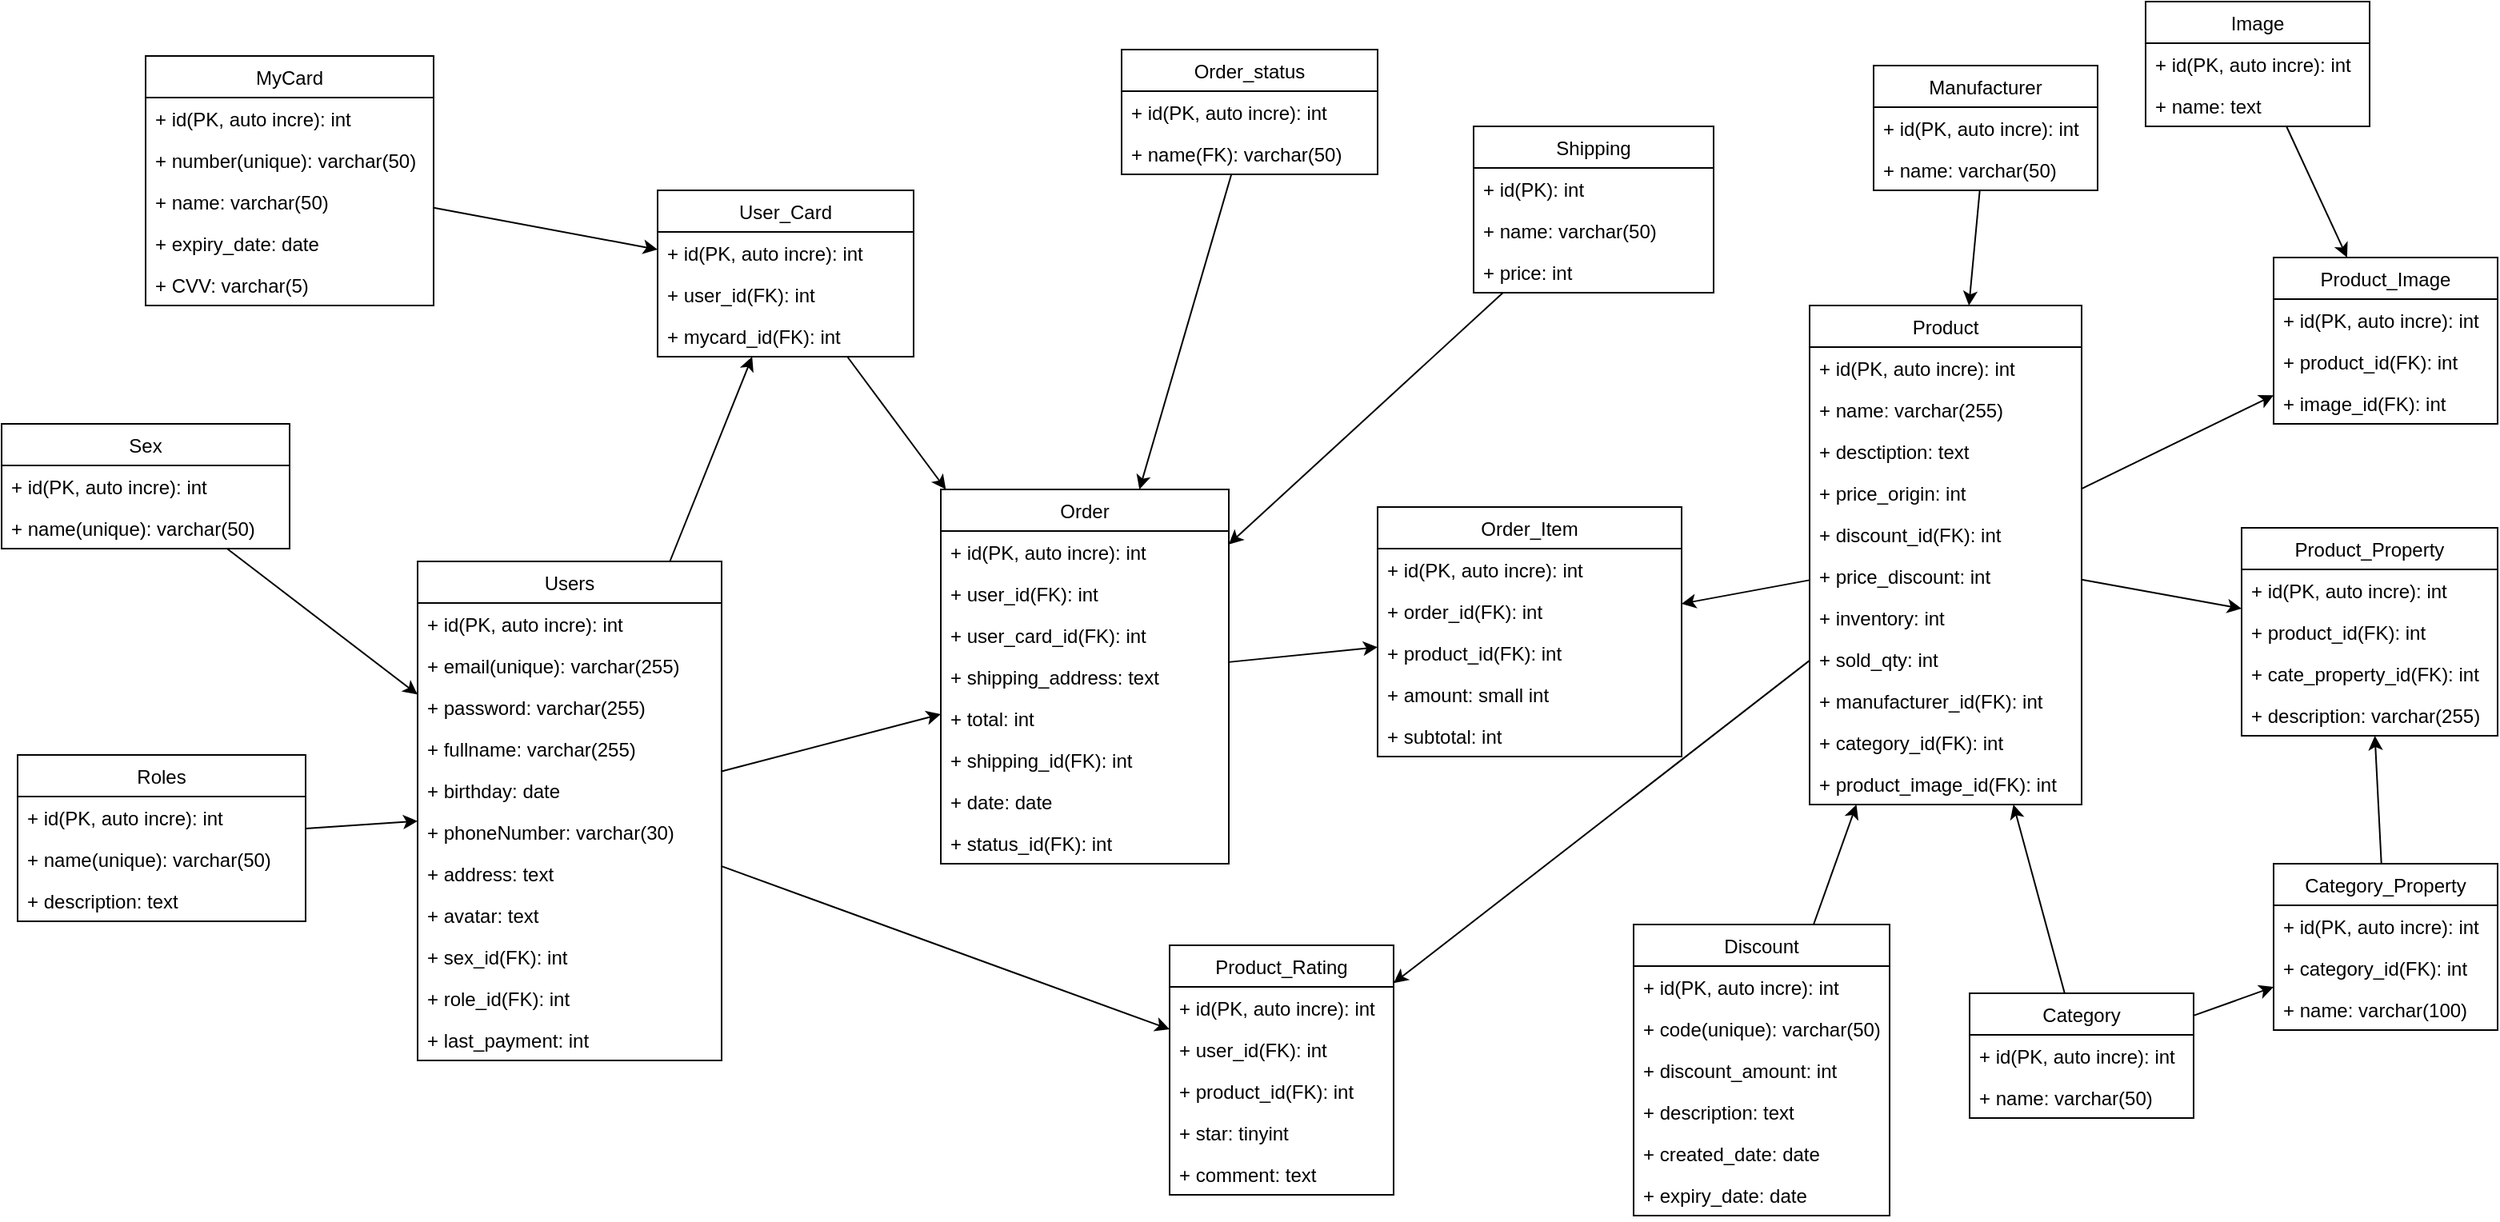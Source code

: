 <mxfile version="20.3.0" type="device"><diagram id="pCCXOSY00g3fwWu3y9kj" name="Page-1"><mxGraphModel dx="1662" dy="857" grid="1" gridSize="10" guides="1" tooltips="1" connect="1" arrows="1" fold="1" page="1" pageScale="1" pageWidth="1654" pageHeight="1169" math="0" shadow="0"><root><mxCell id="0"/><mxCell id="1" parent="0"/><mxCell id="ByuE5IIOljSIj743Fonj-1" value="Users" style="swimlane;fontStyle=0;childLayout=stackLayout;horizontal=1;startSize=26;fillColor=none;horizontalStack=0;resizeParent=1;resizeParentMax=0;resizeLast=0;collapsible=1;marginBottom=0;" parent="1" vertex="1"><mxGeometry x="320" y="360" width="190" height="312" as="geometry"/></mxCell><mxCell id="ByuE5IIOljSIj743Fonj-2" value="+ id(PK, auto incre): int" style="text;strokeColor=none;fillColor=none;align=left;verticalAlign=top;spacingLeft=4;spacingRight=4;overflow=hidden;rotatable=0;points=[[0,0.5],[1,0.5]];portConstraint=eastwest;" parent="ByuE5IIOljSIj743Fonj-1" vertex="1"><mxGeometry y="26" width="190" height="26" as="geometry"/></mxCell><mxCell id="ByuE5IIOljSIj743Fonj-3" value="+ email(unique): varchar(255)" style="text;strokeColor=none;fillColor=none;align=left;verticalAlign=top;spacingLeft=4;spacingRight=4;overflow=hidden;rotatable=0;points=[[0,0.5],[1,0.5]];portConstraint=eastwest;" parent="ByuE5IIOljSIj743Fonj-1" vertex="1"><mxGeometry y="52" width="190" height="26" as="geometry"/></mxCell><mxCell id="ByuE5IIOljSIj743Fonj-4" value="+ password: varchar(255)" style="text;strokeColor=none;fillColor=none;align=left;verticalAlign=top;spacingLeft=4;spacingRight=4;overflow=hidden;rotatable=0;points=[[0,0.5],[1,0.5]];portConstraint=eastwest;" parent="ByuE5IIOljSIj743Fonj-1" vertex="1"><mxGeometry y="78" width="190" height="26" as="geometry"/></mxCell><mxCell id="ByuE5IIOljSIj743Fonj-5" value="+ fullname: varchar(255)" style="text;strokeColor=none;fillColor=none;align=left;verticalAlign=top;spacingLeft=4;spacingRight=4;overflow=hidden;rotatable=0;points=[[0,0.5],[1,0.5]];portConstraint=eastwest;" parent="ByuE5IIOljSIj743Fonj-1" vertex="1"><mxGeometry y="104" width="190" height="26" as="geometry"/></mxCell><mxCell id="ByuE5IIOljSIj743Fonj-9" value="+ birthday: date" style="text;strokeColor=none;fillColor=none;align=left;verticalAlign=top;spacingLeft=4;spacingRight=4;overflow=hidden;rotatable=0;points=[[0,0.5],[1,0.5]];portConstraint=eastwest;" parent="ByuE5IIOljSIj743Fonj-1" vertex="1"><mxGeometry y="130" width="190" height="26" as="geometry"/></mxCell><mxCell id="ByuE5IIOljSIj743Fonj-6" value="+ phoneNumber: varchar(30)" style="text;strokeColor=none;fillColor=none;align=left;verticalAlign=top;spacingLeft=4;spacingRight=4;overflow=hidden;rotatable=0;points=[[0,0.5],[1,0.5]];portConstraint=eastwest;" parent="ByuE5IIOljSIj743Fonj-1" vertex="1"><mxGeometry y="156" width="190" height="26" as="geometry"/></mxCell><mxCell id="ByuE5IIOljSIj743Fonj-21" value="+ address: text" style="text;strokeColor=none;fillColor=none;align=left;verticalAlign=top;spacingLeft=4;spacingRight=4;overflow=hidden;rotatable=0;points=[[0,0.5],[1,0.5]];portConstraint=eastwest;" parent="ByuE5IIOljSIj743Fonj-1" vertex="1"><mxGeometry y="182" width="190" height="26" as="geometry"/></mxCell><mxCell id="WHbIZeG-tZngDObk2_3S-6" value="+ avatar: text" style="text;strokeColor=none;fillColor=none;align=left;verticalAlign=top;spacingLeft=4;spacingRight=4;overflow=hidden;rotatable=0;points=[[0,0.5],[1,0.5]];portConstraint=eastwest;" parent="ByuE5IIOljSIj743Fonj-1" vertex="1"><mxGeometry y="208" width="190" height="26" as="geometry"/></mxCell><mxCell id="ByuE5IIOljSIj743Fonj-7" value="+ sex_id(FK): int " style="text;strokeColor=none;fillColor=none;align=left;verticalAlign=top;spacingLeft=4;spacingRight=4;overflow=hidden;rotatable=0;points=[[0,0.5],[1,0.5]];portConstraint=eastwest;" parent="ByuE5IIOljSIj743Fonj-1" vertex="1"><mxGeometry y="234" width="190" height="26" as="geometry"/></mxCell><mxCell id="ByuE5IIOljSIj743Fonj-42" value="+ role_id(FK): int " style="text;strokeColor=none;fillColor=none;align=left;verticalAlign=top;spacingLeft=4;spacingRight=4;overflow=hidden;rotatable=0;points=[[0,0.5],[1,0.5]];portConstraint=eastwest;" parent="ByuE5IIOljSIj743Fonj-1" vertex="1"><mxGeometry y="260" width="190" height="26" as="geometry"/></mxCell><mxCell id="WHbIZeG-tZngDObk2_3S-40" value="+ last_payment: int " style="text;strokeColor=none;fillColor=none;align=left;verticalAlign=top;spacingLeft=4;spacingRight=4;overflow=hidden;rotatable=0;points=[[0,0.5],[1,0.5]];portConstraint=eastwest;" parent="ByuE5IIOljSIj743Fonj-1" vertex="1"><mxGeometry y="286" width="190" height="26" as="geometry"/></mxCell><mxCell id="ByuE5IIOljSIj743Fonj-10" value="Sex" style="swimlane;fontStyle=0;childLayout=stackLayout;horizontal=1;startSize=26;fillColor=none;horizontalStack=0;resizeParent=1;resizeParentMax=0;resizeLast=0;collapsible=1;marginBottom=0;" parent="1" vertex="1"><mxGeometry x="60" y="274" width="180" height="78" as="geometry"/></mxCell><mxCell id="ByuE5IIOljSIj743Fonj-11" value="+ id(PK, auto incre): int" style="text;strokeColor=none;fillColor=none;align=left;verticalAlign=top;spacingLeft=4;spacingRight=4;overflow=hidden;rotatable=0;points=[[0,0.5],[1,0.5]];portConstraint=eastwest;" parent="ByuE5IIOljSIj743Fonj-10" vertex="1"><mxGeometry y="26" width="180" height="26" as="geometry"/></mxCell><mxCell id="ByuE5IIOljSIj743Fonj-12" value="+ name(unique): varchar(50)" style="text;strokeColor=none;fillColor=none;align=left;verticalAlign=top;spacingLeft=4;spacingRight=4;overflow=hidden;rotatable=0;points=[[0,0.5],[1,0.5]];portConstraint=eastwest;" parent="ByuE5IIOljSIj743Fonj-10" vertex="1"><mxGeometry y="52" width="180" height="26" as="geometry"/></mxCell><mxCell id="ByuE5IIOljSIj743Fonj-27" value="" style="endArrow=classic;html=1;rounded=0;" parent="1" source="ByuE5IIOljSIj743Fonj-10" target="ByuE5IIOljSIj743Fonj-1" edge="1"><mxGeometry width="50" height="50" relative="1" as="geometry"><mxPoint x="621.9" y="95.184" as="sourcePoint"/><mxPoint x="677" y="55.99" as="targetPoint"/></mxGeometry></mxCell><mxCell id="ByuE5IIOljSIj743Fonj-39" value="Roles" style="swimlane;fontStyle=0;childLayout=stackLayout;horizontal=1;startSize=26;fillColor=none;horizontalStack=0;resizeParent=1;resizeParentMax=0;resizeLast=0;collapsible=1;marginBottom=0;" parent="1" vertex="1"><mxGeometry x="70" y="481" width="180" height="104" as="geometry"/></mxCell><mxCell id="ByuE5IIOljSIj743Fonj-40" value="+ id(PK, auto incre): int" style="text;strokeColor=none;fillColor=none;align=left;verticalAlign=top;spacingLeft=4;spacingRight=4;overflow=hidden;rotatable=0;points=[[0,0.5],[1,0.5]];portConstraint=eastwest;" parent="ByuE5IIOljSIj743Fonj-39" vertex="1"><mxGeometry y="26" width="180" height="26" as="geometry"/></mxCell><mxCell id="ByuE5IIOljSIj743Fonj-41" value="+ name(unique): varchar(50)" style="text;strokeColor=none;fillColor=none;align=left;verticalAlign=top;spacingLeft=4;spacingRight=4;overflow=hidden;rotatable=0;points=[[0,0.5],[1,0.5]];portConstraint=eastwest;" parent="ByuE5IIOljSIj743Fonj-39" vertex="1"><mxGeometry y="52" width="180" height="26" as="geometry"/></mxCell><mxCell id="ByuE5IIOljSIj743Fonj-44" value="+ description: text" style="text;strokeColor=none;fillColor=none;align=left;verticalAlign=top;spacingLeft=4;spacingRight=4;overflow=hidden;rotatable=0;points=[[0,0.5],[1,0.5]];portConstraint=eastwest;" parent="ByuE5IIOljSIj743Fonj-39" vertex="1"><mxGeometry y="78" width="180" height="26" as="geometry"/></mxCell><mxCell id="ByuE5IIOljSIj743Fonj-43" value="" style="endArrow=classic;html=1;rounded=0;" parent="1" source="ByuE5IIOljSIj743Fonj-39" target="ByuE5IIOljSIj743Fonj-1" edge="1"><mxGeometry width="50" height="50" relative="1" as="geometry"><mxPoint x="202.34" y="31.7" as="sourcePoint"/><mxPoint x="248.48" y="98.018" as="targetPoint"/></mxGeometry></mxCell><mxCell id="ByuE5IIOljSIj743Fonj-45" value="Product" style="swimlane;fontStyle=0;childLayout=stackLayout;horizontal=1;startSize=26;fillColor=none;horizontalStack=0;resizeParent=1;resizeParentMax=0;resizeLast=0;collapsible=1;marginBottom=0;" parent="1" vertex="1"><mxGeometry x="1190" y="200" width="170" height="312" as="geometry"/></mxCell><mxCell id="ByuE5IIOljSIj743Fonj-46" value="+ id(PK, auto incre): int" style="text;strokeColor=none;fillColor=none;align=left;verticalAlign=top;spacingLeft=4;spacingRight=4;overflow=hidden;rotatable=0;points=[[0,0.5],[1,0.5]];portConstraint=eastwest;" parent="ByuE5IIOljSIj743Fonj-45" vertex="1"><mxGeometry y="26" width="170" height="26" as="geometry"/></mxCell><mxCell id="ByuE5IIOljSIj743Fonj-48" value="+ name: varchar(255)" style="text;strokeColor=none;fillColor=none;align=left;verticalAlign=top;spacingLeft=4;spacingRight=4;overflow=hidden;rotatable=0;points=[[0,0.5],[1,0.5]];portConstraint=eastwest;" parent="ByuE5IIOljSIj743Fonj-45" vertex="1"><mxGeometry y="52" width="170" height="26" as="geometry"/></mxCell><mxCell id="ByuE5IIOljSIj743Fonj-51" value="+ desctiption: text" style="text;strokeColor=none;fillColor=none;align=left;verticalAlign=top;spacingLeft=4;spacingRight=4;overflow=hidden;rotatable=0;points=[[0,0.5],[1,0.5]];portConstraint=eastwest;" parent="ByuE5IIOljSIj743Fonj-45" vertex="1"><mxGeometry y="78" width="170" height="26" as="geometry"/></mxCell><mxCell id="ByuE5IIOljSIj743Fonj-52" value="+ price_origin: int" style="text;strokeColor=none;fillColor=none;align=left;verticalAlign=top;spacingLeft=4;spacingRight=4;overflow=hidden;rotatable=0;points=[[0,0.5],[1,0.5]];portConstraint=eastwest;" parent="ByuE5IIOljSIj743Fonj-45" vertex="1"><mxGeometry y="104" width="170" height="26" as="geometry"/></mxCell><mxCell id="ByuE5IIOljSIj743Fonj-131" value="+ discount_id(FK): int" style="text;strokeColor=none;fillColor=none;align=left;verticalAlign=top;spacingLeft=4;spacingRight=4;overflow=hidden;rotatable=0;points=[[0,0.5],[1,0.5]];portConstraint=eastwest;" parent="ByuE5IIOljSIj743Fonj-45" vertex="1"><mxGeometry y="130" width="170" height="26" as="geometry"/></mxCell><mxCell id="WHbIZeG-tZngDObk2_3S-39" value="+ price_discount: int" style="text;strokeColor=none;fillColor=none;align=left;verticalAlign=top;spacingLeft=4;spacingRight=4;overflow=hidden;rotatable=0;points=[[0,0.5],[1,0.5]];portConstraint=eastwest;" parent="ByuE5IIOljSIj743Fonj-45" vertex="1"><mxGeometry y="156" width="170" height="26" as="geometry"/></mxCell><mxCell id="ByuE5IIOljSIj743Fonj-94" value="+ inventory: int" style="text;strokeColor=none;fillColor=none;align=left;verticalAlign=top;spacingLeft=4;spacingRight=4;overflow=hidden;rotatable=0;points=[[0,0.5],[1,0.5]];portConstraint=eastwest;" parent="ByuE5IIOljSIj743Fonj-45" vertex="1"><mxGeometry y="182" width="170" height="26" as="geometry"/></mxCell><mxCell id="uLathXWh0T-gcdPRuInu-1" value="+ sold_qty: int" style="text;strokeColor=none;fillColor=none;align=left;verticalAlign=top;spacingLeft=4;spacingRight=4;overflow=hidden;rotatable=0;points=[[0,0.5],[1,0.5]];portConstraint=eastwest;" parent="ByuE5IIOljSIj743Fonj-45" vertex="1"><mxGeometry y="208" width="170" height="26" as="geometry"/></mxCell><mxCell id="ByuE5IIOljSIj743Fonj-53" value="+ manufacturer_id(FK): int" style="text;strokeColor=none;fillColor=none;align=left;verticalAlign=top;spacingLeft=4;spacingRight=4;overflow=hidden;rotatable=0;points=[[0,0.5],[1,0.5]];portConstraint=eastwest;" parent="ByuE5IIOljSIj743Fonj-45" vertex="1"><mxGeometry y="234" width="170" height="26" as="geometry"/></mxCell><mxCell id="ByuE5IIOljSIj743Fonj-73" value="+ category_id(FK): int" style="text;strokeColor=none;fillColor=none;align=left;verticalAlign=top;spacingLeft=4;spacingRight=4;overflow=hidden;rotatable=0;points=[[0,0.5],[1,0.5]];portConstraint=eastwest;" parent="ByuE5IIOljSIj743Fonj-45" vertex="1"><mxGeometry y="260" width="170" height="26" as="geometry"/></mxCell><mxCell id="ByuE5IIOljSIj743Fonj-54" value="+ product_image_id(FK): int" style="text;strokeColor=none;fillColor=none;align=left;verticalAlign=top;spacingLeft=4;spacingRight=4;overflow=hidden;rotatable=0;points=[[0,0.5],[1,0.5]];portConstraint=eastwest;" parent="ByuE5IIOljSIj743Fonj-45" vertex="1"><mxGeometry y="286" width="170" height="26" as="geometry"/></mxCell><mxCell id="ByuE5IIOljSIj743Fonj-55" value="Manufacturer" style="swimlane;fontStyle=0;childLayout=stackLayout;horizontal=1;startSize=26;fillColor=none;horizontalStack=0;resizeParent=1;resizeParentMax=0;resizeLast=0;collapsible=1;marginBottom=0;" parent="1" vertex="1"><mxGeometry x="1230" y="50" width="140" height="78" as="geometry"/></mxCell><mxCell id="ByuE5IIOljSIj743Fonj-56" value="+ id(PK, auto incre): int" style="text;strokeColor=none;fillColor=none;align=left;verticalAlign=top;spacingLeft=4;spacingRight=4;overflow=hidden;rotatable=0;points=[[0,0.5],[1,0.5]];portConstraint=eastwest;" parent="ByuE5IIOljSIj743Fonj-55" vertex="1"><mxGeometry y="26" width="140" height="26" as="geometry"/></mxCell><mxCell id="ByuE5IIOljSIj743Fonj-57" value="+ name: varchar(50)" style="text;strokeColor=none;fillColor=none;align=left;verticalAlign=top;spacingLeft=4;spacingRight=4;overflow=hidden;rotatable=0;points=[[0,0.5],[1,0.5]];portConstraint=eastwest;" parent="ByuE5IIOljSIj743Fonj-55" vertex="1"><mxGeometry y="52" width="140" height="26" as="geometry"/></mxCell><mxCell id="ByuE5IIOljSIj743Fonj-61" value="" style="endArrow=classic;html=1;rounded=0;" parent="1" source="ByuE5IIOljSIj743Fonj-55" target="ByuE5IIOljSIj743Fonj-45" edge="1"><mxGeometry width="50" height="50" relative="1" as="geometry"><mxPoint x="201.62" y="148.616" as="sourcePoint"/><mxPoint x="250" y="164.942" as="targetPoint"/></mxGeometry></mxCell><mxCell id="ByuE5IIOljSIj743Fonj-62" value="Image" style="swimlane;fontStyle=0;childLayout=stackLayout;horizontal=1;startSize=26;fillColor=none;horizontalStack=0;resizeParent=1;resizeParentMax=0;resizeLast=0;collapsible=1;marginBottom=0;" parent="1" vertex="1"><mxGeometry x="1400" y="10" width="140" height="78" as="geometry"/></mxCell><mxCell id="ByuE5IIOljSIj743Fonj-63" value="+ id(PK, auto incre): int" style="text;strokeColor=none;fillColor=none;align=left;verticalAlign=top;spacingLeft=4;spacingRight=4;overflow=hidden;rotatable=0;points=[[0,0.5],[1,0.5]];portConstraint=eastwest;" parent="ByuE5IIOljSIj743Fonj-62" vertex="1"><mxGeometry y="26" width="140" height="26" as="geometry"/></mxCell><mxCell id="ByuE5IIOljSIj743Fonj-64" value="+ name: text" style="text;strokeColor=none;fillColor=none;align=left;verticalAlign=top;spacingLeft=4;spacingRight=4;overflow=hidden;rotatable=0;points=[[0,0.5],[1,0.5]];portConstraint=eastwest;" parent="ByuE5IIOljSIj743Fonj-62" vertex="1"><mxGeometry y="52" width="140" height="26" as="geometry"/></mxCell><mxCell id="ByuE5IIOljSIj743Fonj-65" value="Product_Image" style="swimlane;fontStyle=0;childLayout=stackLayout;horizontal=1;startSize=26;fillColor=none;horizontalStack=0;resizeParent=1;resizeParentMax=0;resizeLast=0;collapsible=1;marginBottom=0;" parent="1" vertex="1"><mxGeometry x="1480" y="170" width="140" height="104" as="geometry"/></mxCell><mxCell id="ByuE5IIOljSIj743Fonj-66" value="+ id(PK, auto incre): int" style="text;strokeColor=none;fillColor=none;align=left;verticalAlign=top;spacingLeft=4;spacingRight=4;overflow=hidden;rotatable=0;points=[[0,0.5],[1,0.5]];portConstraint=eastwest;" parent="ByuE5IIOljSIj743Fonj-65" vertex="1"><mxGeometry y="26" width="140" height="26" as="geometry"/></mxCell><mxCell id="ByuE5IIOljSIj743Fonj-67" value="+ product_id(FK): int" style="text;strokeColor=none;fillColor=none;align=left;verticalAlign=top;spacingLeft=4;spacingRight=4;overflow=hidden;rotatable=0;points=[[0,0.5],[1,0.5]];portConstraint=eastwest;" parent="ByuE5IIOljSIj743Fonj-65" vertex="1"><mxGeometry y="52" width="140" height="26" as="geometry"/></mxCell><mxCell id="ByuE5IIOljSIj743Fonj-72" value="+ image_id(FK): int" style="text;strokeColor=none;fillColor=none;align=left;verticalAlign=top;spacingLeft=4;spacingRight=4;overflow=hidden;rotatable=0;points=[[0,0.5],[1,0.5]];portConstraint=eastwest;" parent="ByuE5IIOljSIj743Fonj-65" vertex="1"><mxGeometry y="78" width="140" height="26" as="geometry"/></mxCell><mxCell id="ByuE5IIOljSIj743Fonj-69" value="" style="endArrow=classic;html=1;rounded=0;" parent="1" source="ByuE5IIOljSIj743Fonj-62" target="ByuE5IIOljSIj743Fonj-65" edge="1"><mxGeometry width="50" height="50" relative="1" as="geometry"><mxPoint x="199.32" y="448.658" as="sourcePoint"/><mxPoint x="360.34" y="466.64" as="targetPoint"/></mxGeometry></mxCell><mxCell id="ByuE5IIOljSIj743Fonj-71" value="" style="endArrow=classic;html=1;rounded=0;" parent="1" source="ByuE5IIOljSIj743Fonj-45" target="ByuE5IIOljSIj743Fonj-65" edge="1"><mxGeometry width="50" height="50" relative="1" as="geometry"><mxPoint x="132.38" y="556.24" as="sourcePoint"/><mxPoint x="186.92" y="591.778" as="targetPoint"/></mxGeometry></mxCell><mxCell id="ByuE5IIOljSIj743Fonj-74" value="Category" style="swimlane;fontStyle=0;childLayout=stackLayout;horizontal=1;startSize=26;fillColor=none;horizontalStack=0;resizeParent=1;resizeParentMax=0;resizeLast=0;collapsible=1;marginBottom=0;" parent="1" vertex="1"><mxGeometry x="1290" y="630" width="140" height="78" as="geometry"/></mxCell><mxCell id="ByuE5IIOljSIj743Fonj-75" value="+ id(PK, auto incre): int" style="text;strokeColor=none;fillColor=none;align=left;verticalAlign=top;spacingLeft=4;spacingRight=4;overflow=hidden;rotatable=0;points=[[0,0.5],[1,0.5]];portConstraint=eastwest;" parent="ByuE5IIOljSIj743Fonj-74" vertex="1"><mxGeometry y="26" width="140" height="26" as="geometry"/></mxCell><mxCell id="ByuE5IIOljSIj743Fonj-76" value="+ name: varchar(50)" style="text;strokeColor=none;fillColor=none;align=left;verticalAlign=top;spacingLeft=4;spacingRight=4;overflow=hidden;rotatable=0;points=[[0,0.5],[1,0.5]];portConstraint=eastwest;" parent="ByuE5IIOljSIj743Fonj-74" vertex="1"><mxGeometry y="52" width="140" height="26" as="geometry"/></mxCell><mxCell id="ByuE5IIOljSIj743Fonj-77" value="" style="endArrow=classic;html=1;rounded=0;" parent="1" source="ByuE5IIOljSIj743Fonj-74" target="ByuE5IIOljSIj743Fonj-45" edge="1"><mxGeometry width="50" height="50" relative="1" as="geometry"><mxPoint x="219.32" y="431.658" as="sourcePoint"/><mxPoint x="280.34" y="468.72" as="targetPoint"/></mxGeometry></mxCell><mxCell id="ByuE5IIOljSIj743Fonj-79" value="Category_Property" style="swimlane;fontStyle=0;childLayout=stackLayout;horizontal=1;startSize=26;fillColor=none;horizontalStack=0;resizeParent=1;resizeParentMax=0;resizeLast=0;collapsible=1;marginBottom=0;" parent="1" vertex="1"><mxGeometry x="1480" y="549" width="140" height="104" as="geometry"/></mxCell><mxCell id="ByuE5IIOljSIj743Fonj-80" value="+ id(PK, auto incre): int" style="text;strokeColor=none;fillColor=none;align=left;verticalAlign=top;spacingLeft=4;spacingRight=4;overflow=hidden;rotatable=0;points=[[0,0.5],[1,0.5]];portConstraint=eastwest;" parent="ByuE5IIOljSIj743Fonj-79" vertex="1"><mxGeometry y="26" width="140" height="26" as="geometry"/></mxCell><mxCell id="ByuE5IIOljSIj743Fonj-81" value="+ category_id(FK): int" style="text;strokeColor=none;fillColor=none;align=left;verticalAlign=top;spacingLeft=4;spacingRight=4;overflow=hidden;rotatable=0;points=[[0,0.5],[1,0.5]];portConstraint=eastwest;" parent="ByuE5IIOljSIj743Fonj-79" vertex="1"><mxGeometry y="52" width="140" height="26" as="geometry"/></mxCell><mxCell id="ByuE5IIOljSIj743Fonj-82" value="+ name: varchar(100)" style="text;strokeColor=none;fillColor=none;align=left;verticalAlign=top;spacingLeft=4;spacingRight=4;overflow=hidden;rotatable=0;points=[[0,0.5],[1,0.5]];portConstraint=eastwest;" parent="ByuE5IIOljSIj743Fonj-79" vertex="1"><mxGeometry y="78" width="140" height="26" as="geometry"/></mxCell><mxCell id="ByuE5IIOljSIj743Fonj-84" value="" style="endArrow=classic;html=1;rounded=0;" parent="1" source="ByuE5IIOljSIj743Fonj-74" target="ByuE5IIOljSIj743Fonj-79" edge="1"><mxGeometry width="50" height="50" relative="1" as="geometry"><mxPoint x="538.489" y="736" as="sourcePoint"/><mxPoint x="440" y="630.795" as="targetPoint"/></mxGeometry></mxCell><mxCell id="ByuE5IIOljSIj743Fonj-85" value="Product_Property" style="swimlane;fontStyle=0;childLayout=stackLayout;horizontal=1;startSize=26;fillColor=none;horizontalStack=0;resizeParent=1;resizeParentMax=0;resizeLast=0;collapsible=1;marginBottom=0;" parent="1" vertex="1"><mxGeometry x="1460" y="339" width="160" height="130" as="geometry"/></mxCell><mxCell id="ByuE5IIOljSIj743Fonj-86" value="+ id(PK, auto incre): int" style="text;strokeColor=none;fillColor=none;align=left;verticalAlign=top;spacingLeft=4;spacingRight=4;overflow=hidden;rotatable=0;points=[[0,0.5],[1,0.5]];portConstraint=eastwest;" parent="ByuE5IIOljSIj743Fonj-85" vertex="1"><mxGeometry y="26" width="160" height="26" as="geometry"/></mxCell><mxCell id="ByuE5IIOljSIj743Fonj-87" value="+ product_id(FK): int" style="text;strokeColor=none;fillColor=none;align=left;verticalAlign=top;spacingLeft=4;spacingRight=4;overflow=hidden;rotatable=0;points=[[0,0.5],[1,0.5]];portConstraint=eastwest;" parent="ByuE5IIOljSIj743Fonj-85" vertex="1"><mxGeometry y="52" width="160" height="26" as="geometry"/></mxCell><mxCell id="ByuE5IIOljSIj743Fonj-90" value="+ cate_property_id(FK): int" style="text;strokeColor=none;fillColor=none;align=left;verticalAlign=top;spacingLeft=4;spacingRight=4;overflow=hidden;rotatable=0;points=[[0,0.5],[1,0.5]];portConstraint=eastwest;" parent="ByuE5IIOljSIj743Fonj-85" vertex="1"><mxGeometry y="78" width="160" height="26" as="geometry"/></mxCell><mxCell id="ByuE5IIOljSIj743Fonj-89" value="+ description: varchar(255)" style="text;strokeColor=none;fillColor=none;align=left;verticalAlign=top;spacingLeft=4;spacingRight=4;overflow=hidden;rotatable=0;points=[[0,0.5],[1,0.5]];portConstraint=eastwest;" parent="ByuE5IIOljSIj743Fonj-85" vertex="1"><mxGeometry y="104" width="160" height="26" as="geometry"/></mxCell><mxCell id="ByuE5IIOljSIj743Fonj-92" value="" style="endArrow=classic;html=1;rounded=0;" parent="1" source="ByuE5IIOljSIj743Fonj-45" target="ByuE5IIOljSIj743Fonj-85" edge="1"><mxGeometry width="50" height="50" relative="1" as="geometry"><mxPoint x="558.489" y="610" as="sourcePoint"/><mxPoint x="460.0" y="504.795" as="targetPoint"/></mxGeometry></mxCell><mxCell id="ByuE5IIOljSIj743Fonj-93" value="" style="endArrow=classic;html=1;rounded=0;" parent="1" source="ByuE5IIOljSIj743Fonj-79" target="ByuE5IIOljSIj743Fonj-85" edge="1"><mxGeometry width="50" height="50" relative="1" as="geometry"><mxPoint x="660" y="742.574" as="sourcePoint"/><mxPoint x="760" y="704.426" as="targetPoint"/></mxGeometry></mxCell><mxCell id="ByuE5IIOljSIj743Fonj-95" value="Order_Item" style="swimlane;fontStyle=0;childLayout=stackLayout;horizontal=1;startSize=26;fillColor=none;horizontalStack=0;resizeParent=1;resizeParentMax=0;resizeLast=0;collapsible=1;marginBottom=0;" parent="1" vertex="1"><mxGeometry x="920" y="326" width="190" height="156" as="geometry"/></mxCell><mxCell id="ByuE5IIOljSIj743Fonj-96" value="+ id(PK, auto incre): int" style="text;strokeColor=none;fillColor=none;align=left;verticalAlign=top;spacingLeft=4;spacingRight=4;overflow=hidden;rotatable=0;points=[[0,0.5],[1,0.5]];portConstraint=eastwest;" parent="ByuE5IIOljSIj743Fonj-95" vertex="1"><mxGeometry y="26" width="190" height="26" as="geometry"/></mxCell><mxCell id="ByuE5IIOljSIj743Fonj-118" value="+ order_id(FK): int" style="text;strokeColor=none;fillColor=none;align=left;verticalAlign=top;spacingLeft=4;spacingRight=4;overflow=hidden;rotatable=0;points=[[0,0.5],[1,0.5]];portConstraint=eastwest;" parent="ByuE5IIOljSIj743Fonj-95" vertex="1"><mxGeometry y="52" width="190" height="26" as="geometry"/></mxCell><mxCell id="ByuE5IIOljSIj743Fonj-97" value="+ product_id(FK): int" style="text;strokeColor=none;fillColor=none;align=left;verticalAlign=top;spacingLeft=4;spacingRight=4;overflow=hidden;rotatable=0;points=[[0,0.5],[1,0.5]];portConstraint=eastwest;" parent="ByuE5IIOljSIj743Fonj-95" vertex="1"><mxGeometry y="78" width="190" height="26" as="geometry"/></mxCell><mxCell id="ByuE5IIOljSIj743Fonj-98" value="+ amount: small int" style="text;strokeColor=none;fillColor=none;align=left;verticalAlign=top;spacingLeft=4;spacingRight=4;overflow=hidden;rotatable=0;points=[[0,0.5],[1,0.5]];portConstraint=eastwest;" parent="ByuE5IIOljSIj743Fonj-95" vertex="1"><mxGeometry y="104" width="190" height="26" as="geometry"/></mxCell><mxCell id="ByuE5IIOljSIj743Fonj-143" value="+ subtotal: int" style="text;strokeColor=none;fillColor=none;align=left;verticalAlign=top;spacingLeft=4;spacingRight=4;overflow=hidden;rotatable=0;points=[[0,0.5],[1,0.5]];portConstraint=eastwest;" parent="ByuE5IIOljSIj743Fonj-95" vertex="1"><mxGeometry y="130" width="190" height="26" as="geometry"/></mxCell><mxCell id="ByuE5IIOljSIj743Fonj-100" value="Order" style="swimlane;fontStyle=0;childLayout=stackLayout;horizontal=1;startSize=26;fillColor=none;horizontalStack=0;resizeParent=1;resizeParentMax=0;resizeLast=0;collapsible=1;marginBottom=0;" parent="1" vertex="1"><mxGeometry x="647" y="315" width="180" height="234" as="geometry"/></mxCell><mxCell id="ByuE5IIOljSIj743Fonj-101" value="+ id(PK, auto incre): int" style="text;strokeColor=none;fillColor=none;align=left;verticalAlign=top;spacingLeft=4;spacingRight=4;overflow=hidden;rotatable=0;points=[[0,0.5],[1,0.5]];portConstraint=eastwest;" parent="ByuE5IIOljSIj743Fonj-100" vertex="1"><mxGeometry y="26" width="180" height="26" as="geometry"/></mxCell><mxCell id="ByuE5IIOljSIj743Fonj-102" value="+ user_id(FK): int" style="text;strokeColor=none;fillColor=none;align=left;verticalAlign=top;spacingLeft=4;spacingRight=4;overflow=hidden;rotatable=0;points=[[0,0.5],[1,0.5]];portConstraint=eastwest;" parent="ByuE5IIOljSIj743Fonj-100" vertex="1"><mxGeometry y="52" width="180" height="26" as="geometry"/></mxCell><mxCell id="ByuE5IIOljSIj743Fonj-113" value="+ user_card_id(FK): int" style="text;strokeColor=none;fillColor=none;align=left;verticalAlign=top;spacingLeft=4;spacingRight=4;overflow=hidden;rotatable=0;points=[[0,0.5],[1,0.5]];portConstraint=eastwest;" parent="ByuE5IIOljSIj743Fonj-100" vertex="1"><mxGeometry y="78" width="180" height="26" as="geometry"/></mxCell><mxCell id="ByuE5IIOljSIj743Fonj-145" value="+ shipping_address: text" style="text;strokeColor=none;fillColor=none;align=left;verticalAlign=top;spacingLeft=4;spacingRight=4;overflow=hidden;rotatable=0;points=[[0,0.5],[1,0.5]];portConstraint=eastwest;" parent="ByuE5IIOljSIj743Fonj-100" vertex="1"><mxGeometry y="104" width="180" height="26" as="geometry"/></mxCell><mxCell id="ByuE5IIOljSIj743Fonj-112" value="+ total: int" style="text;strokeColor=none;fillColor=none;align=left;verticalAlign=top;spacingLeft=4;spacingRight=4;overflow=hidden;rotatable=0;points=[[0,0.5],[1,0.5]];portConstraint=eastwest;" parent="ByuE5IIOljSIj743Fonj-100" vertex="1"><mxGeometry y="130" width="180" height="26" as="geometry"/></mxCell><mxCell id="ByuE5IIOljSIj743Fonj-99" value="+ shipping_id(FK): int" style="text;strokeColor=none;fillColor=none;align=left;verticalAlign=top;spacingLeft=4;spacingRight=4;overflow=hidden;rotatable=0;points=[[0,0.5],[1,0.5]];portConstraint=eastwest;" parent="ByuE5IIOljSIj743Fonj-100" vertex="1"><mxGeometry y="156" width="180" height="26" as="geometry"/></mxCell><mxCell id="ByuE5IIOljSIj743Fonj-103" value="+ date: date" style="text;strokeColor=none;fillColor=none;align=left;verticalAlign=top;spacingLeft=4;spacingRight=4;overflow=hidden;rotatable=0;points=[[0,0.5],[1,0.5]];portConstraint=eastwest;" parent="ByuE5IIOljSIj743Fonj-100" vertex="1"><mxGeometry y="182" width="180" height="26" as="geometry"/></mxCell><mxCell id="ByuE5IIOljSIj743Fonj-115" value="+ status_id(FK): int" style="text;strokeColor=none;fillColor=none;align=left;verticalAlign=top;spacingLeft=4;spacingRight=4;overflow=hidden;rotatable=0;points=[[0,0.5],[1,0.5]];portConstraint=eastwest;" parent="ByuE5IIOljSIj743Fonj-100" vertex="1"><mxGeometry y="208" width="180" height="26" as="geometry"/></mxCell><mxCell id="ByuE5IIOljSIj743Fonj-105" value="" style="endArrow=classic;html=1;rounded=0;" parent="1" source="ByuE5IIOljSIj743Fonj-1" target="ByuE5IIOljSIj743Fonj-100" edge="1"><mxGeometry width="50" height="50" relative="1" as="geometry"><mxPoint x="440" y="169.472" as="sourcePoint"/><mxPoint x="490" y="154.984" as="targetPoint"/></mxGeometry></mxCell><mxCell id="ByuE5IIOljSIj743Fonj-106" value="Order_status" style="swimlane;fontStyle=0;childLayout=stackLayout;horizontal=1;startSize=26;fillColor=none;horizontalStack=0;resizeParent=1;resizeParentMax=0;resizeLast=0;collapsible=1;marginBottom=0;" parent="1" vertex="1"><mxGeometry x="760" y="40" width="160" height="78" as="geometry"/></mxCell><mxCell id="ByuE5IIOljSIj743Fonj-107" value="+ id(PK, auto incre): int" style="text;strokeColor=none;fillColor=none;align=left;verticalAlign=top;spacingLeft=4;spacingRight=4;overflow=hidden;rotatable=0;points=[[0,0.5],[1,0.5]];portConstraint=eastwest;" parent="ByuE5IIOljSIj743Fonj-106" vertex="1"><mxGeometry y="26" width="160" height="26" as="geometry"/></mxCell><mxCell id="ByuE5IIOljSIj743Fonj-108" value="+ name(FK): varchar(50)" style="text;strokeColor=none;fillColor=none;align=left;verticalAlign=top;spacingLeft=4;spacingRight=4;overflow=hidden;rotatable=0;points=[[0,0.5],[1,0.5]];portConstraint=eastwest;" parent="ByuE5IIOljSIj743Fonj-106" vertex="1"><mxGeometry y="52" width="160" height="26" as="geometry"/></mxCell><mxCell id="ByuE5IIOljSIj743Fonj-111" value="" style="endArrow=classic;html=1;rounded=0;" parent="1" source="ByuE5IIOljSIj743Fonj-106" target="ByuE5IIOljSIj743Fonj-100" edge="1"><mxGeometry width="50" height="50" relative="1" as="geometry"><mxPoint x="677.6" y="151.552" as="sourcePoint"/><mxPoint x="640.6" y="159.82" as="targetPoint"/></mxGeometry></mxCell><mxCell id="ByuE5IIOljSIj743Fonj-116" value="" style="endArrow=classic;html=1;rounded=0;" parent="1" source="ByuE5IIOljSIj743Fonj-45" target="ByuE5IIOljSIj743Fonj-95" edge="1"><mxGeometry width="50" height="50" relative="1" as="geometry"><mxPoint x="440" y="240.764" as="sourcePoint"/><mxPoint x="710" y="365.146" as="targetPoint"/></mxGeometry></mxCell><mxCell id="ByuE5IIOljSIj743Fonj-117" value="" style="endArrow=classic;html=1;rounded=0;" parent="1" source="ByuE5IIOljSIj743Fonj-100" target="ByuE5IIOljSIj743Fonj-95" edge="1"><mxGeometry width="50" height="50" relative="1" as="geometry"><mxPoint x="860" y="350" as="sourcePoint"/><mxPoint x="870" y="394.333" as="targetPoint"/></mxGeometry></mxCell><mxCell id="ByuE5IIOljSIj743Fonj-128" value="" style="endArrow=classic;html=1;rounded=0;" parent="1" source="WHbIZeG-tZngDObk2_3S-31" target="ByuE5IIOljSIj743Fonj-100" edge="1"><mxGeometry width="50" height="50" relative="1" as="geometry"><mxPoint x="604.348" y="50" as="sourcePoint"/><mxPoint x="810" y="290" as="targetPoint"/></mxGeometry></mxCell><mxCell id="ByuE5IIOljSIj743Fonj-134" value="Shipping" style="swimlane;fontStyle=0;childLayout=stackLayout;horizontal=1;startSize=26;fillColor=none;horizontalStack=0;resizeParent=1;resizeParentMax=0;resizeLast=0;collapsible=1;marginBottom=0;" parent="1" vertex="1"><mxGeometry x="980" y="88" width="150" height="104" as="geometry"/></mxCell><mxCell id="ByuE5IIOljSIj743Fonj-135" value="+ id(PK): int" style="text;strokeColor=none;fillColor=none;align=left;verticalAlign=top;spacingLeft=4;spacingRight=4;overflow=hidden;rotatable=0;points=[[0,0.5],[1,0.5]];portConstraint=eastwest;" parent="ByuE5IIOljSIj743Fonj-134" vertex="1"><mxGeometry y="26" width="150" height="26" as="geometry"/></mxCell><mxCell id="ByuE5IIOljSIj743Fonj-136" value="+ name: varchar(50)" style="text;strokeColor=none;fillColor=none;align=left;verticalAlign=top;spacingLeft=4;spacingRight=4;overflow=hidden;rotatable=0;points=[[0,0.5],[1,0.5]];portConstraint=eastwest;" parent="ByuE5IIOljSIj743Fonj-134" vertex="1"><mxGeometry y="52" width="150" height="26" as="geometry"/></mxCell><mxCell id="ByuE5IIOljSIj743Fonj-137" value="+ price: int" style="text;strokeColor=none;fillColor=none;align=left;verticalAlign=top;spacingLeft=4;spacingRight=4;overflow=hidden;rotatable=0;points=[[0,0.5],[1,0.5]];portConstraint=eastwest;" parent="ByuE5IIOljSIj743Fonj-134" vertex="1"><mxGeometry y="78" width="150" height="26" as="geometry"/></mxCell><mxCell id="ByuE5IIOljSIj743Fonj-144" value="" style="endArrow=classic;html=1;rounded=0;" parent="1" source="ByuE5IIOljSIj743Fonj-134" target="ByuE5IIOljSIj743Fonj-100" edge="1"><mxGeometry width="50" height="50" relative="1" as="geometry"><mxPoint x="721.561" y="284.0" as="sourcePoint"/><mxPoint x="880" y="429.661" as="targetPoint"/></mxGeometry></mxCell><mxCell id="ByuE5IIOljSIj743Fonj-155" value="Product_Rating" style="swimlane;fontStyle=0;childLayout=stackLayout;horizontal=1;startSize=26;fillColor=none;horizontalStack=0;resizeParent=1;resizeParentMax=0;resizeLast=0;collapsible=1;marginBottom=0;" parent="1" vertex="1"><mxGeometry x="790" y="600" width="140" height="156" as="geometry"/></mxCell><mxCell id="ByuE5IIOljSIj743Fonj-156" value="+ id(PK, auto incre): int" style="text;strokeColor=none;fillColor=none;align=left;verticalAlign=top;spacingLeft=4;spacingRight=4;overflow=hidden;rotatable=0;points=[[0,0.5],[1,0.5]];portConstraint=eastwest;" parent="ByuE5IIOljSIj743Fonj-155" vertex="1"><mxGeometry y="26" width="140" height="26" as="geometry"/></mxCell><mxCell id="ByuE5IIOljSIj743Fonj-161" value="+ user_id(FK): int" style="text;strokeColor=none;fillColor=none;align=left;verticalAlign=top;spacingLeft=4;spacingRight=4;overflow=hidden;rotatable=0;points=[[0,0.5],[1,0.5]];portConstraint=eastwest;" parent="ByuE5IIOljSIj743Fonj-155" vertex="1"><mxGeometry y="52" width="140" height="26" as="geometry"/></mxCell><mxCell id="ByuE5IIOljSIj743Fonj-158" value="+ product_id(FK): int" style="text;strokeColor=none;fillColor=none;align=left;verticalAlign=top;spacingLeft=4;spacingRight=4;overflow=hidden;rotatable=0;points=[[0,0.5],[1,0.5]];portConstraint=eastwest;" parent="ByuE5IIOljSIj743Fonj-155" vertex="1"><mxGeometry y="78" width="140" height="26" as="geometry"/></mxCell><mxCell id="ByuE5IIOljSIj743Fonj-153" value="+ star: tinyint" style="text;strokeColor=none;fillColor=none;align=left;verticalAlign=top;spacingLeft=4;spacingRight=4;overflow=hidden;rotatable=0;points=[[0,0.5],[1,0.5]];portConstraint=eastwest;" parent="ByuE5IIOljSIj743Fonj-155" vertex="1"><mxGeometry y="104" width="140" height="26" as="geometry"/></mxCell><mxCell id="ByuE5IIOljSIj743Fonj-154" value="+ comment: text" style="text;strokeColor=none;fillColor=none;align=left;verticalAlign=top;spacingLeft=4;spacingRight=4;overflow=hidden;rotatable=0;points=[[0,0.5],[1,0.5]];portConstraint=eastwest;" parent="ByuE5IIOljSIj743Fonj-155" vertex="1"><mxGeometry y="130" width="140" height="26" as="geometry"/></mxCell><mxCell id="ByuE5IIOljSIj743Fonj-160" value="" style="endArrow=classic;html=1;rounded=0;" parent="1" source="ByuE5IIOljSIj743Fonj-45" target="ByuE5IIOljSIj743Fonj-155" edge="1"><mxGeometry width="50" height="50" relative="1" as="geometry"><mxPoint x="1280" y="761.826" as="sourcePoint"/><mxPoint x="1190" y="728.174" as="targetPoint"/></mxGeometry></mxCell><mxCell id="ByuE5IIOljSIj743Fonj-163" value="" style="endArrow=classic;html=1;rounded=0;" parent="1" source="ByuE5IIOljSIj743Fonj-1" target="ByuE5IIOljSIj743Fonj-155" edge="1"><mxGeometry width="50" height="50" relative="1" as="geometry"><mxPoint x="590" y="740" as="sourcePoint"/><mxPoint x="380" y="910" as="targetPoint"/></mxGeometry></mxCell><mxCell id="WHbIZeG-tZngDObk2_3S-1" value="MyCard" style="swimlane;fontStyle=0;childLayout=stackLayout;horizontal=1;startSize=26;fillColor=none;horizontalStack=0;resizeParent=1;resizeParentMax=0;resizeLast=0;collapsible=1;marginBottom=0;" parent="1" vertex="1"><mxGeometry x="150" y="44" width="180" height="156" as="geometry"/></mxCell><mxCell id="WHbIZeG-tZngDObk2_3S-2" value="+ id(PK, auto incre): int" style="text;strokeColor=none;fillColor=none;align=left;verticalAlign=top;spacingLeft=4;spacingRight=4;overflow=hidden;rotatable=0;points=[[0,0.5],[1,0.5]];portConstraint=eastwest;" parent="WHbIZeG-tZngDObk2_3S-1" vertex="1"><mxGeometry y="26" width="180" height="26" as="geometry"/></mxCell><mxCell id="WHbIZeG-tZngDObk2_3S-3" value="+ number(unique): varchar(50)" style="text;strokeColor=none;fillColor=none;align=left;verticalAlign=top;spacingLeft=4;spacingRight=4;overflow=hidden;rotatable=0;points=[[0,0.5],[1,0.5]];portConstraint=eastwest;" parent="WHbIZeG-tZngDObk2_3S-1" vertex="1"><mxGeometry y="52" width="180" height="26" as="geometry"/></mxCell><mxCell id="WHbIZeG-tZngDObk2_3S-16" value="+ name: varchar(50)" style="text;strokeColor=none;fillColor=none;align=left;verticalAlign=top;spacingLeft=4;spacingRight=4;overflow=hidden;rotatable=0;points=[[0,0.5],[1,0.5]];portConstraint=eastwest;" parent="WHbIZeG-tZngDObk2_3S-1" vertex="1"><mxGeometry y="78" width="180" height="26" as="geometry"/></mxCell><mxCell id="WHbIZeG-tZngDObk2_3S-17" value="+ expiry_date: date" style="text;strokeColor=none;fillColor=none;align=left;verticalAlign=top;spacingLeft=4;spacingRight=4;overflow=hidden;rotatable=0;points=[[0,0.5],[1,0.5]];portConstraint=eastwest;" parent="WHbIZeG-tZngDObk2_3S-1" vertex="1"><mxGeometry y="104" width="180" height="26" as="geometry"/></mxCell><mxCell id="WHbIZeG-tZngDObk2_3S-18" value="+ CVV: varchar(5)" style="text;strokeColor=none;fillColor=none;align=left;verticalAlign=top;spacingLeft=4;spacingRight=4;overflow=hidden;rotatable=0;points=[[0,0.5],[1,0.5]];portConstraint=eastwest;" parent="WHbIZeG-tZngDObk2_3S-1" vertex="1"><mxGeometry y="130" width="180" height="26" as="geometry"/></mxCell><mxCell id="WHbIZeG-tZngDObk2_3S-31" value="User_Card" style="swimlane;fontStyle=0;childLayout=stackLayout;horizontal=1;startSize=26;fillColor=none;horizontalStack=0;resizeParent=1;resizeParentMax=0;resizeLast=0;collapsible=1;marginBottom=0;" parent="1" vertex="1"><mxGeometry x="470" y="128" width="160" height="104" as="geometry"/></mxCell><mxCell id="WHbIZeG-tZngDObk2_3S-32" value="+ id(PK, auto incre): int" style="text;strokeColor=none;fillColor=none;align=left;verticalAlign=top;spacingLeft=4;spacingRight=4;overflow=hidden;rotatable=0;points=[[0,0.5],[1,0.5]];portConstraint=eastwest;" parent="WHbIZeG-tZngDObk2_3S-31" vertex="1"><mxGeometry y="26" width="160" height="26" as="geometry"/></mxCell><mxCell id="WHbIZeG-tZngDObk2_3S-33" value="+ user_id(FK): int" style="text;strokeColor=none;fillColor=none;align=left;verticalAlign=top;spacingLeft=4;spacingRight=4;overflow=hidden;rotatable=0;points=[[0,0.5],[1,0.5]];portConstraint=eastwest;" parent="WHbIZeG-tZngDObk2_3S-31" vertex="1"><mxGeometry y="52" width="160" height="26" as="geometry"/></mxCell><mxCell id="WHbIZeG-tZngDObk2_3S-34" value="+ mycard_id(FK): int" style="text;strokeColor=none;fillColor=none;align=left;verticalAlign=top;spacingLeft=4;spacingRight=4;overflow=hidden;rotatable=0;points=[[0,0.5],[1,0.5]];portConstraint=eastwest;" parent="WHbIZeG-tZngDObk2_3S-31" vertex="1"><mxGeometry y="78" width="160" height="26" as="geometry"/></mxCell><mxCell id="WHbIZeG-tZngDObk2_3S-36" value="" style="endArrow=classic;html=1;rounded=0;" parent="1" source="ByuE5IIOljSIj743Fonj-1" target="WHbIZeG-tZngDObk2_3S-31" edge="1"><mxGeometry width="50" height="50" relative="1" as="geometry"><mxPoint x="398.536" y="486" as="sourcePoint"/><mxPoint x="385.987" y="595" as="targetPoint"/></mxGeometry></mxCell><mxCell id="WHbIZeG-tZngDObk2_3S-37" value="" style="endArrow=classic;html=1;rounded=0;" parent="1" source="WHbIZeG-tZngDObk2_3S-1" target="WHbIZeG-tZngDObk2_3S-31" edge="1"><mxGeometry width="50" height="50" relative="1" as="geometry"><mxPoint x="250" y="700" as="sourcePoint"/><mxPoint x="187.039" y="595" as="targetPoint"/></mxGeometry></mxCell><mxCell id="WHbIZeG-tZngDObk2_3S-41" value="Discount" style="swimlane;fontStyle=0;childLayout=stackLayout;horizontal=1;startSize=26;fillColor=none;horizontalStack=0;resizeParent=1;resizeParentMax=0;resizeLast=0;collapsible=1;marginBottom=0;" parent="1" vertex="1"><mxGeometry x="1080" y="587" width="160" height="182" as="geometry"/></mxCell><mxCell id="WHbIZeG-tZngDObk2_3S-42" value="+ id(PK, auto incre): int" style="text;strokeColor=none;fillColor=none;align=left;verticalAlign=top;spacingLeft=4;spacingRight=4;overflow=hidden;rotatable=0;points=[[0,0.5],[1,0.5]];portConstraint=eastwest;" parent="WHbIZeG-tZngDObk2_3S-41" vertex="1"><mxGeometry y="26" width="160" height="26" as="geometry"/></mxCell><mxCell id="WHbIZeG-tZngDObk2_3S-43" value="+ code(unique): varchar(50)" style="text;strokeColor=none;fillColor=none;align=left;verticalAlign=top;spacingLeft=4;spacingRight=4;overflow=hidden;rotatable=0;points=[[0,0.5],[1,0.5]];portConstraint=eastwest;" parent="WHbIZeG-tZngDObk2_3S-41" vertex="1"><mxGeometry y="52" width="160" height="26" as="geometry"/></mxCell><mxCell id="WHbIZeG-tZngDObk2_3S-45" value="+ discount_amount: int" style="text;strokeColor=none;fillColor=none;align=left;verticalAlign=top;spacingLeft=4;spacingRight=4;overflow=hidden;rotatable=0;points=[[0,0.5],[1,0.5]];portConstraint=eastwest;" parent="WHbIZeG-tZngDObk2_3S-41" vertex="1"><mxGeometry y="78" width="160" height="26" as="geometry"/></mxCell><mxCell id="WHbIZeG-tZngDObk2_3S-44" value="+ description: text" style="text;strokeColor=none;fillColor=none;align=left;verticalAlign=top;spacingLeft=4;spacingRight=4;overflow=hidden;rotatable=0;points=[[0,0.5],[1,0.5]];portConstraint=eastwest;" parent="WHbIZeG-tZngDObk2_3S-41" vertex="1"><mxGeometry y="104" width="160" height="26" as="geometry"/></mxCell><mxCell id="WHbIZeG-tZngDObk2_3S-46" value="+ created_date: date" style="text;strokeColor=none;fillColor=none;align=left;verticalAlign=top;spacingLeft=4;spacingRight=4;overflow=hidden;rotatable=0;points=[[0,0.5],[1,0.5]];portConstraint=eastwest;" parent="WHbIZeG-tZngDObk2_3S-41" vertex="1"><mxGeometry y="130" width="160" height="26" as="geometry"/></mxCell><mxCell id="WHbIZeG-tZngDObk2_3S-47" value="+ expiry_date: date" style="text;strokeColor=none;fillColor=none;align=left;verticalAlign=top;spacingLeft=4;spacingRight=4;overflow=hidden;rotatable=0;points=[[0,0.5],[1,0.5]];portConstraint=eastwest;" parent="WHbIZeG-tZngDObk2_3S-41" vertex="1"><mxGeometry y="156" width="160" height="26" as="geometry"/></mxCell><mxCell id="WHbIZeG-tZngDObk2_3S-48" value="" style="endArrow=classic;html=1;rounded=0;" parent="1" source="WHbIZeG-tZngDObk2_3S-41" target="ByuE5IIOljSIj743Fonj-45" edge="1"><mxGeometry width="50" height="50" relative="1" as="geometry"><mxPoint x="1365.356" y="580" as="sourcePoint"/><mxPoint x="1343.577" y="522" as="targetPoint"/></mxGeometry></mxCell></root></mxGraphModel></diagram></mxfile>